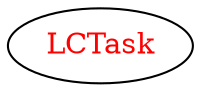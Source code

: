 digraph dependencyGraph {
 concentrate=true;
 ranksep="2.0";
 rankdir="LR"; 
 splines="ortho";
"LCTask" [fontcolor="red"];
}